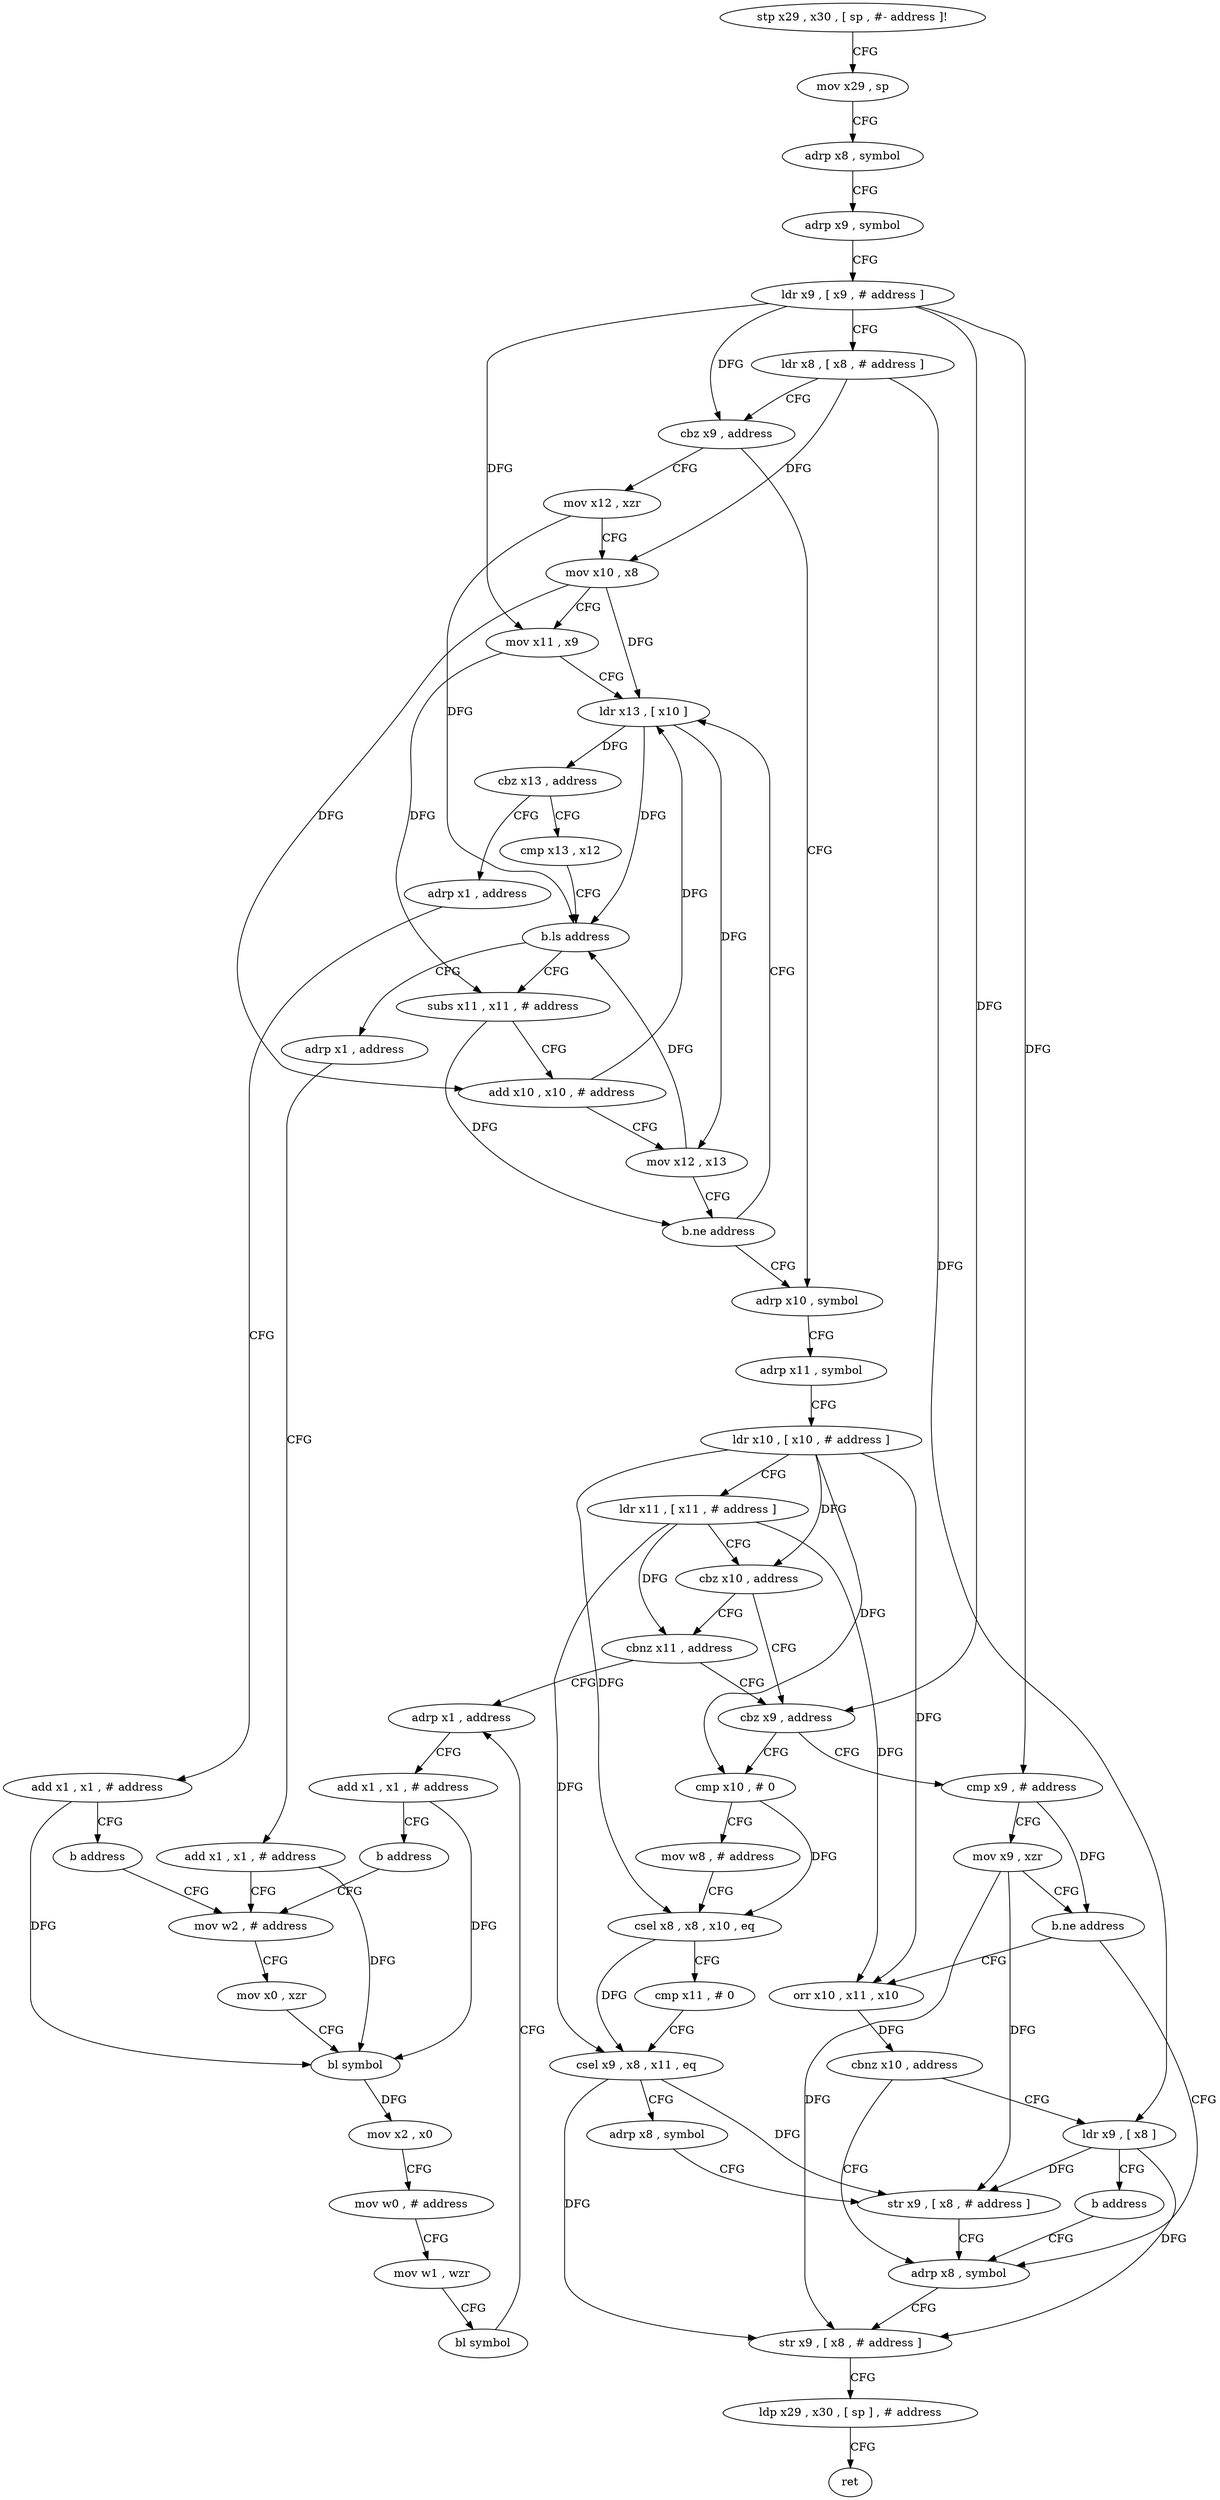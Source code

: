 digraph "func" {
"4202692" [label = "stp x29 , x30 , [ sp , #- address ]!" ]
"4202696" [label = "mov x29 , sp" ]
"4202700" [label = "adrp x8 , symbol" ]
"4202704" [label = "adrp x9 , symbol" ]
"4202708" [label = "ldr x9 , [ x9 , # address ]" ]
"4202712" [label = "ldr x8 , [ x8 , # address ]" ]
"4202716" [label = "cbz x9 , address" ]
"4202764" [label = "adrp x10 , symbol" ]
"4202720" [label = "mov x12 , xzr" ]
"4202768" [label = "adrp x11 , symbol" ]
"4202772" [label = "ldr x10 , [ x10 , # address ]" ]
"4202776" [label = "ldr x11 , [ x11 , # address ]" ]
"4202780" [label = "cbz x10 , address" ]
"4202788" [label = "cbz x9 , address" ]
"4202784" [label = "cbnz x11 , address" ]
"4202724" [label = "mov x10 , x8" ]
"4202728" [label = "mov x11 , x9" ]
"4202732" [label = "ldr x13 , [ x10 ]" ]
"4202820" [label = "cmp x10 , # 0" ]
"4202792" [label = "cmp x9 , # address" ]
"4202912" [label = "adrp x1 , address" ]
"4202864" [label = "adrp x1 , address" ]
"4202868" [label = "add x1 , x1 , # address" ]
"4202872" [label = "b address" ]
"4202884" [label = "mov w2 , # address" ]
"4202740" [label = "cmp x13 , x12" ]
"4202744" [label = "b.ls address" ]
"4202876" [label = "adrp x1 , address" ]
"4202748" [label = "subs x11 , x11 , # address" ]
"4202824" [label = "mov w8 , # address" ]
"4202828" [label = "csel x8 , x8 , x10 , eq" ]
"4202832" [label = "cmp x11 , # 0" ]
"4202836" [label = "csel x9 , x8 , x11 , eq" ]
"4202840" [label = "adrp x8 , symbol" ]
"4202844" [label = "str x9 , [ x8 , # address ]" ]
"4202848" [label = "adrp x8 , symbol" ]
"4202796" [label = "mov x9 , xzr" ]
"4202800" [label = "b.ne address" ]
"4202804" [label = "orr x10 , x11 , x10" ]
"4202916" [label = "add x1 , x1 , # address" ]
"4202920" [label = "b address" ]
"4202888" [label = "mov x0 , xzr" ]
"4202892" [label = "bl symbol" ]
"4202896" [label = "mov x2 , x0" ]
"4202900" [label = "mov w0 , # address" ]
"4202904" [label = "mov w1 , wzr" ]
"4202908" [label = "bl symbol" ]
"4202880" [label = "add x1 , x1 , # address" ]
"4202752" [label = "add x10 , x10 , # address" ]
"4202756" [label = "mov x12 , x13" ]
"4202760" [label = "b.ne address" ]
"4202852" [label = "str x9 , [ x8 , # address ]" ]
"4202856" [label = "ldp x29 , x30 , [ sp ] , # address" ]
"4202860" [label = "ret" ]
"4202808" [label = "cbnz x10 , address" ]
"4202812" [label = "ldr x9 , [ x8 ]" ]
"4202736" [label = "cbz x13 , address" ]
"4202816" [label = "b address" ]
"4202692" -> "4202696" [ label = "CFG" ]
"4202696" -> "4202700" [ label = "CFG" ]
"4202700" -> "4202704" [ label = "CFG" ]
"4202704" -> "4202708" [ label = "CFG" ]
"4202708" -> "4202712" [ label = "CFG" ]
"4202708" -> "4202716" [ label = "DFG" ]
"4202708" -> "4202728" [ label = "DFG" ]
"4202708" -> "4202788" [ label = "DFG" ]
"4202708" -> "4202792" [ label = "DFG" ]
"4202712" -> "4202716" [ label = "CFG" ]
"4202712" -> "4202724" [ label = "DFG" ]
"4202712" -> "4202812" [ label = "DFG" ]
"4202716" -> "4202764" [ label = "CFG" ]
"4202716" -> "4202720" [ label = "CFG" ]
"4202764" -> "4202768" [ label = "CFG" ]
"4202720" -> "4202724" [ label = "CFG" ]
"4202720" -> "4202744" [ label = "DFG" ]
"4202768" -> "4202772" [ label = "CFG" ]
"4202772" -> "4202776" [ label = "CFG" ]
"4202772" -> "4202780" [ label = "DFG" ]
"4202772" -> "4202820" [ label = "DFG" ]
"4202772" -> "4202828" [ label = "DFG" ]
"4202772" -> "4202804" [ label = "DFG" ]
"4202776" -> "4202780" [ label = "CFG" ]
"4202776" -> "4202784" [ label = "DFG" ]
"4202776" -> "4202804" [ label = "DFG" ]
"4202776" -> "4202836" [ label = "DFG" ]
"4202780" -> "4202788" [ label = "CFG" ]
"4202780" -> "4202784" [ label = "CFG" ]
"4202788" -> "4202820" [ label = "CFG" ]
"4202788" -> "4202792" [ label = "CFG" ]
"4202784" -> "4202912" [ label = "CFG" ]
"4202784" -> "4202788" [ label = "CFG" ]
"4202724" -> "4202728" [ label = "CFG" ]
"4202724" -> "4202732" [ label = "DFG" ]
"4202724" -> "4202752" [ label = "DFG" ]
"4202728" -> "4202732" [ label = "CFG" ]
"4202728" -> "4202748" [ label = "DFG" ]
"4202732" -> "4202736" [ label = "DFG" ]
"4202732" -> "4202744" [ label = "DFG" ]
"4202732" -> "4202756" [ label = "DFG" ]
"4202820" -> "4202824" [ label = "CFG" ]
"4202820" -> "4202828" [ label = "DFG" ]
"4202792" -> "4202796" [ label = "CFG" ]
"4202792" -> "4202800" [ label = "DFG" ]
"4202912" -> "4202916" [ label = "CFG" ]
"4202864" -> "4202868" [ label = "CFG" ]
"4202868" -> "4202872" [ label = "CFG" ]
"4202868" -> "4202892" [ label = "DFG" ]
"4202872" -> "4202884" [ label = "CFG" ]
"4202884" -> "4202888" [ label = "CFG" ]
"4202740" -> "4202744" [ label = "CFG" ]
"4202744" -> "4202876" [ label = "CFG" ]
"4202744" -> "4202748" [ label = "CFG" ]
"4202876" -> "4202880" [ label = "CFG" ]
"4202748" -> "4202752" [ label = "CFG" ]
"4202748" -> "4202760" [ label = "DFG" ]
"4202824" -> "4202828" [ label = "CFG" ]
"4202828" -> "4202832" [ label = "CFG" ]
"4202828" -> "4202836" [ label = "DFG" ]
"4202832" -> "4202836" [ label = "CFG" ]
"4202836" -> "4202840" [ label = "CFG" ]
"4202836" -> "4202852" [ label = "DFG" ]
"4202836" -> "4202844" [ label = "DFG" ]
"4202840" -> "4202844" [ label = "CFG" ]
"4202844" -> "4202848" [ label = "CFG" ]
"4202848" -> "4202852" [ label = "CFG" ]
"4202796" -> "4202800" [ label = "CFG" ]
"4202796" -> "4202852" [ label = "DFG" ]
"4202796" -> "4202844" [ label = "DFG" ]
"4202800" -> "4202848" [ label = "CFG" ]
"4202800" -> "4202804" [ label = "CFG" ]
"4202804" -> "4202808" [ label = "DFG" ]
"4202916" -> "4202920" [ label = "CFG" ]
"4202916" -> "4202892" [ label = "DFG" ]
"4202920" -> "4202884" [ label = "CFG" ]
"4202888" -> "4202892" [ label = "CFG" ]
"4202892" -> "4202896" [ label = "DFG" ]
"4202896" -> "4202900" [ label = "CFG" ]
"4202900" -> "4202904" [ label = "CFG" ]
"4202904" -> "4202908" [ label = "CFG" ]
"4202908" -> "4202912" [ label = "CFG" ]
"4202880" -> "4202884" [ label = "CFG" ]
"4202880" -> "4202892" [ label = "DFG" ]
"4202752" -> "4202756" [ label = "CFG" ]
"4202752" -> "4202732" [ label = "DFG" ]
"4202756" -> "4202760" [ label = "CFG" ]
"4202756" -> "4202744" [ label = "DFG" ]
"4202760" -> "4202732" [ label = "CFG" ]
"4202760" -> "4202764" [ label = "CFG" ]
"4202852" -> "4202856" [ label = "CFG" ]
"4202856" -> "4202860" [ label = "CFG" ]
"4202808" -> "4202848" [ label = "CFG" ]
"4202808" -> "4202812" [ label = "CFG" ]
"4202812" -> "4202816" [ label = "CFG" ]
"4202812" -> "4202852" [ label = "DFG" ]
"4202812" -> "4202844" [ label = "DFG" ]
"4202736" -> "4202864" [ label = "CFG" ]
"4202736" -> "4202740" [ label = "CFG" ]
"4202816" -> "4202848" [ label = "CFG" ]
}
